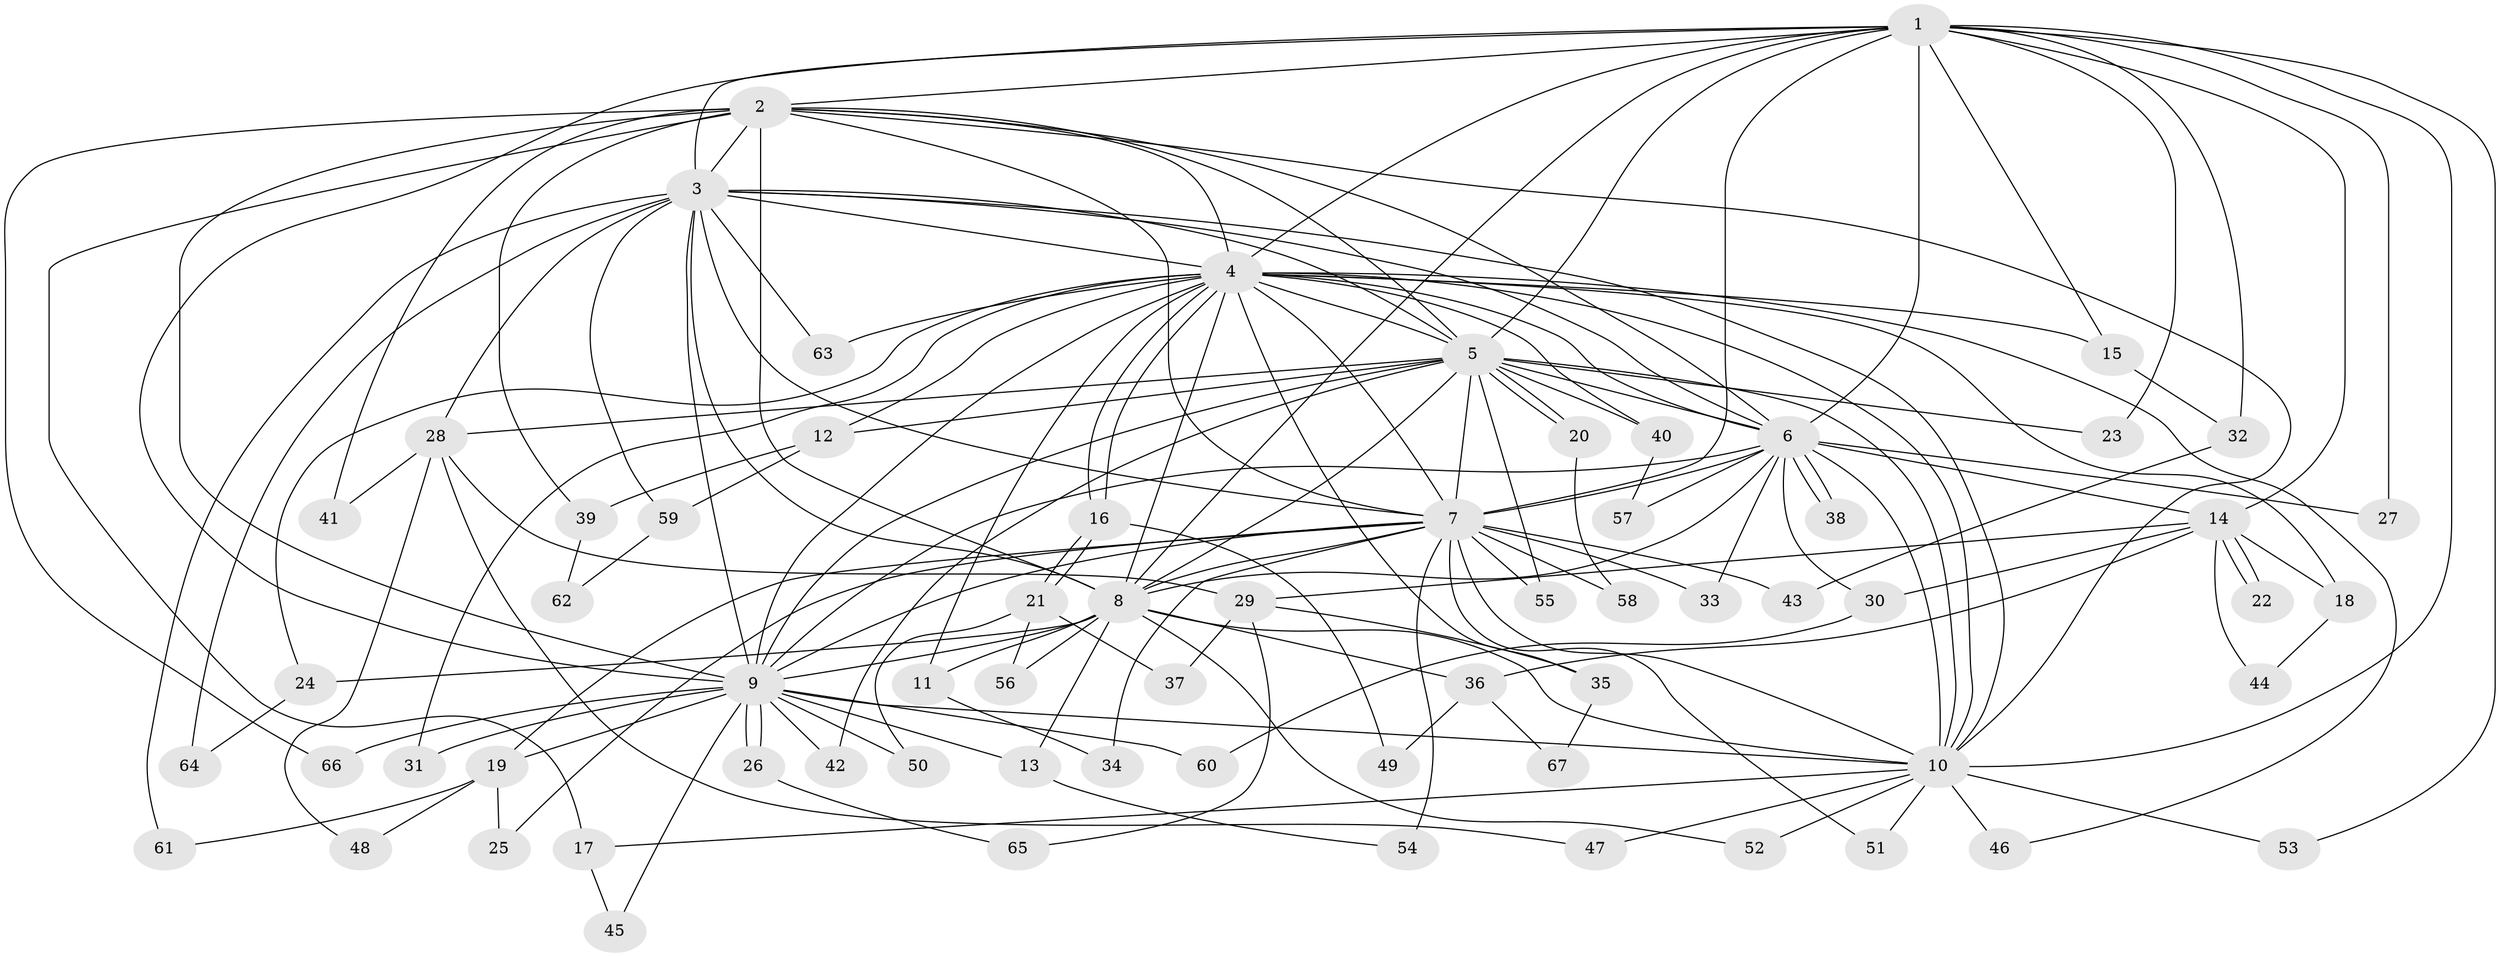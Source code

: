// Generated by graph-tools (version 1.1) at 2025/49/03/09/25 03:49:33]
// undirected, 67 vertices, 159 edges
graph export_dot {
graph [start="1"]
  node [color=gray90,style=filled];
  1;
  2;
  3;
  4;
  5;
  6;
  7;
  8;
  9;
  10;
  11;
  12;
  13;
  14;
  15;
  16;
  17;
  18;
  19;
  20;
  21;
  22;
  23;
  24;
  25;
  26;
  27;
  28;
  29;
  30;
  31;
  32;
  33;
  34;
  35;
  36;
  37;
  38;
  39;
  40;
  41;
  42;
  43;
  44;
  45;
  46;
  47;
  48;
  49;
  50;
  51;
  52;
  53;
  54;
  55;
  56;
  57;
  58;
  59;
  60;
  61;
  62;
  63;
  64;
  65;
  66;
  67;
  1 -- 2;
  1 -- 3;
  1 -- 4;
  1 -- 5;
  1 -- 6;
  1 -- 7;
  1 -- 8;
  1 -- 9;
  1 -- 10;
  1 -- 14;
  1 -- 15;
  1 -- 23;
  1 -- 27;
  1 -- 32;
  1 -- 53;
  2 -- 3;
  2 -- 4;
  2 -- 5;
  2 -- 6;
  2 -- 7;
  2 -- 8;
  2 -- 9;
  2 -- 10;
  2 -- 17;
  2 -- 39;
  2 -- 41;
  2 -- 66;
  3 -- 4;
  3 -- 5;
  3 -- 6;
  3 -- 7;
  3 -- 8;
  3 -- 9;
  3 -- 10;
  3 -- 28;
  3 -- 59;
  3 -- 61;
  3 -- 63;
  3 -- 64;
  4 -- 5;
  4 -- 6;
  4 -- 7;
  4 -- 8;
  4 -- 9;
  4 -- 10;
  4 -- 11;
  4 -- 12;
  4 -- 15;
  4 -- 16;
  4 -- 16;
  4 -- 18;
  4 -- 24;
  4 -- 31;
  4 -- 35;
  4 -- 40;
  4 -- 46;
  4 -- 63;
  5 -- 6;
  5 -- 7;
  5 -- 8;
  5 -- 9;
  5 -- 10;
  5 -- 12;
  5 -- 20;
  5 -- 20;
  5 -- 23;
  5 -- 28;
  5 -- 40;
  5 -- 42;
  5 -- 55;
  6 -- 7;
  6 -- 8;
  6 -- 9;
  6 -- 10;
  6 -- 14;
  6 -- 27;
  6 -- 30;
  6 -- 33;
  6 -- 38;
  6 -- 38;
  6 -- 57;
  7 -- 8;
  7 -- 9;
  7 -- 10;
  7 -- 19;
  7 -- 25;
  7 -- 33;
  7 -- 34;
  7 -- 43;
  7 -- 51;
  7 -- 54;
  7 -- 55;
  7 -- 58;
  8 -- 9;
  8 -- 10;
  8 -- 11;
  8 -- 13;
  8 -- 24;
  8 -- 36;
  8 -- 52;
  8 -- 56;
  9 -- 10;
  9 -- 13;
  9 -- 19;
  9 -- 26;
  9 -- 26;
  9 -- 31;
  9 -- 42;
  9 -- 45;
  9 -- 50;
  9 -- 60;
  9 -- 66;
  10 -- 17;
  10 -- 46;
  10 -- 47;
  10 -- 51;
  10 -- 52;
  10 -- 53;
  11 -- 34;
  12 -- 39;
  12 -- 59;
  13 -- 54;
  14 -- 18;
  14 -- 22;
  14 -- 22;
  14 -- 29;
  14 -- 30;
  14 -- 36;
  14 -- 44;
  15 -- 32;
  16 -- 21;
  16 -- 21;
  16 -- 49;
  17 -- 45;
  18 -- 44;
  19 -- 25;
  19 -- 48;
  19 -- 61;
  20 -- 58;
  21 -- 37;
  21 -- 50;
  21 -- 56;
  24 -- 64;
  26 -- 65;
  28 -- 29;
  28 -- 41;
  28 -- 47;
  28 -- 48;
  29 -- 35;
  29 -- 37;
  29 -- 65;
  30 -- 60;
  32 -- 43;
  35 -- 67;
  36 -- 49;
  36 -- 67;
  39 -- 62;
  40 -- 57;
  59 -- 62;
}
